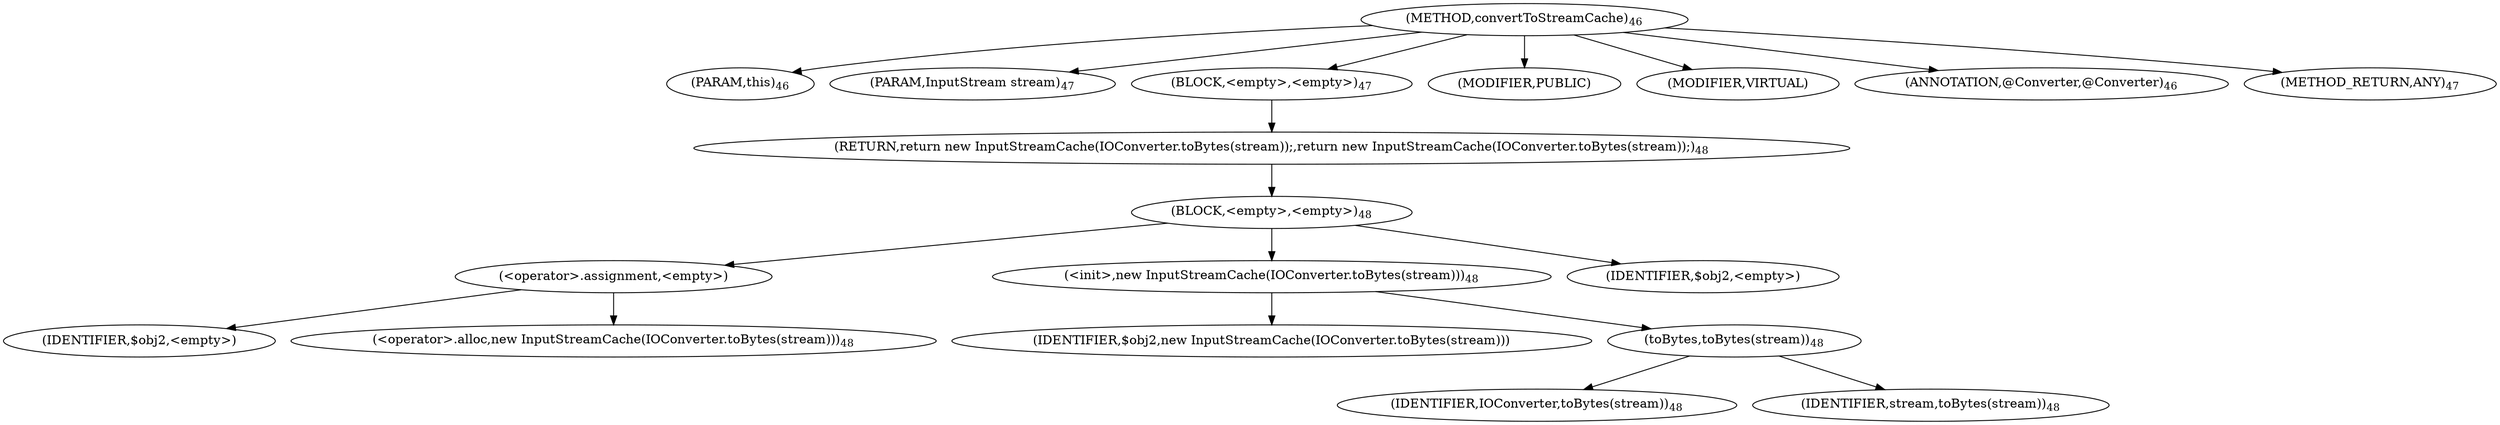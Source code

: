 digraph "convertToStreamCache" {  
"55" [label = <(METHOD,convertToStreamCache)<SUB>46</SUB>> ]
"56" [label = <(PARAM,this)<SUB>46</SUB>> ]
"57" [label = <(PARAM,InputStream stream)<SUB>47</SUB>> ]
"58" [label = <(BLOCK,&lt;empty&gt;,&lt;empty&gt;)<SUB>47</SUB>> ]
"59" [label = <(RETURN,return new InputStreamCache(IOConverter.toBytes(stream));,return new InputStreamCache(IOConverter.toBytes(stream));)<SUB>48</SUB>> ]
"60" [label = <(BLOCK,&lt;empty&gt;,&lt;empty&gt;)<SUB>48</SUB>> ]
"61" [label = <(&lt;operator&gt;.assignment,&lt;empty&gt;)> ]
"62" [label = <(IDENTIFIER,$obj2,&lt;empty&gt;)> ]
"63" [label = <(&lt;operator&gt;.alloc,new InputStreamCache(IOConverter.toBytes(stream)))<SUB>48</SUB>> ]
"64" [label = <(&lt;init&gt;,new InputStreamCache(IOConverter.toBytes(stream)))<SUB>48</SUB>> ]
"65" [label = <(IDENTIFIER,$obj2,new InputStreamCache(IOConverter.toBytes(stream)))> ]
"66" [label = <(toBytes,toBytes(stream))<SUB>48</SUB>> ]
"67" [label = <(IDENTIFIER,IOConverter,toBytes(stream))<SUB>48</SUB>> ]
"68" [label = <(IDENTIFIER,stream,toBytes(stream))<SUB>48</SUB>> ]
"69" [label = <(IDENTIFIER,$obj2,&lt;empty&gt;)> ]
"70" [label = <(MODIFIER,PUBLIC)> ]
"71" [label = <(MODIFIER,VIRTUAL)> ]
"72" [label = <(ANNOTATION,@Converter,@Converter)<SUB>46</SUB>> ]
"73" [label = <(METHOD_RETURN,ANY)<SUB>47</SUB>> ]
  "55" -> "56" 
  "55" -> "57" 
  "55" -> "58" 
  "55" -> "70" 
  "55" -> "71" 
  "55" -> "72" 
  "55" -> "73" 
  "58" -> "59" 
  "59" -> "60" 
  "60" -> "61" 
  "60" -> "64" 
  "60" -> "69" 
  "61" -> "62" 
  "61" -> "63" 
  "64" -> "65" 
  "64" -> "66" 
  "66" -> "67" 
  "66" -> "68" 
}
